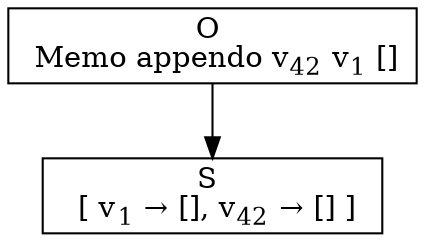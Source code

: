 digraph {
    graph [rankdir=TB
          ,bgcolor=transparent];
    node [shape=box
         ,fillcolor=white
         ,style=filled];
    0 [label=<O <BR/> Memo appendo v<SUB>42</SUB> v<SUB>1</SUB> []>];
    1 [label=<S <BR/>  [ v<SUB>1</SUB> &rarr; [], v<SUB>42</SUB> &rarr; [] ] >];
    0 -> 1 [label=""];
}